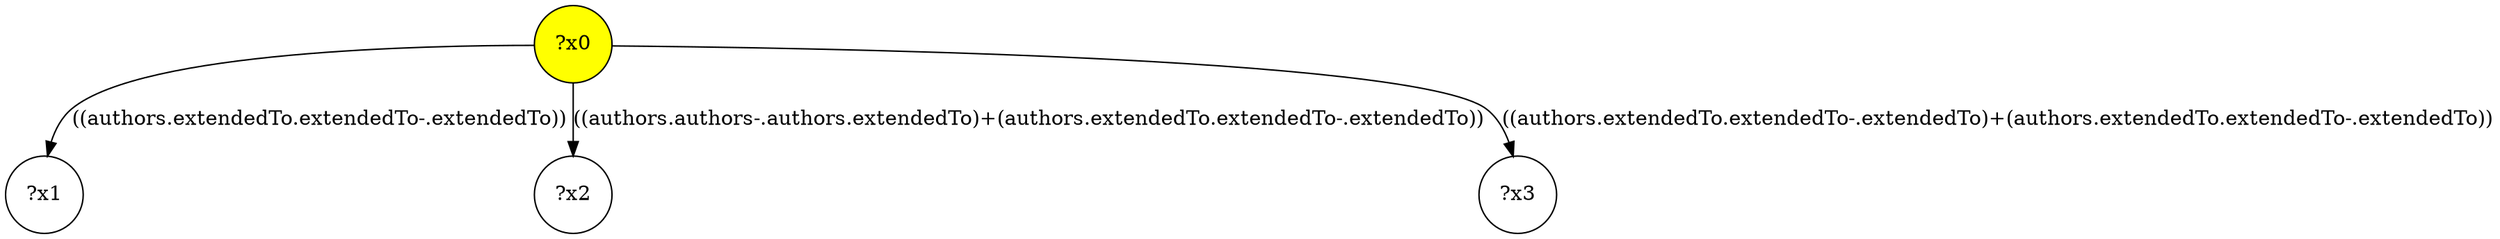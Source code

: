 digraph g {
	x0 [fillcolor="yellow", style="filled," shape=circle, label="?x0"];
	x1 [shape=circle, label="?x1"];
	x0 -> x1 [label="((authors.extendedTo.extendedTo-.extendedTo))"];
	x2 [shape=circle, label="?x2"];
	x0 -> x2 [label="((authors.authors-.authors.extendedTo)+(authors.extendedTo.extendedTo-.extendedTo))"];
	x3 [shape=circle, label="?x3"];
	x0 -> x3 [label="((authors.extendedTo.extendedTo-.extendedTo)+(authors.extendedTo.extendedTo-.extendedTo))"];
}
